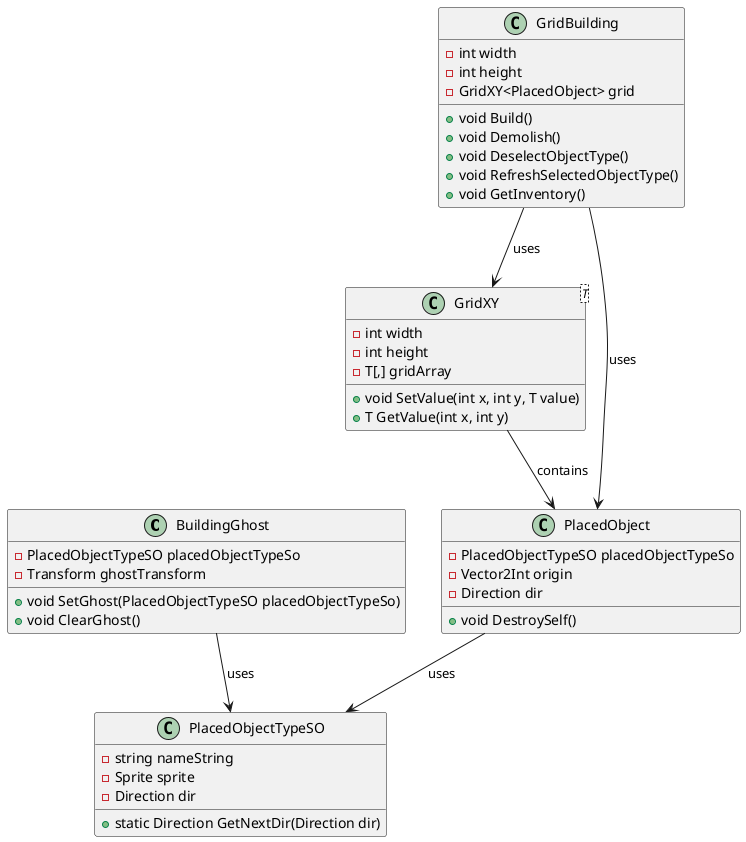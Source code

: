 @startuml

class BuildingGhost {
-PlacedObjectTypeSO placedObjectTypeSo
    -Transform ghostTransform
    +void SetGhost(PlacedObjectTypeSO placedObjectTypeSo)
+void ClearGhost()
}

class GridBuilding {
-int width
    -int height
    -GridXY<PlacedObject> grid
    +void Build()
+void Demolish()
+void DeselectObjectType()
+void RefreshSelectedObjectType()
+void GetInventory()
}

class GridXY<T> {
-int width
    -int height
    -T[,] gridArray
    +void SetValue(int x, int y, T value)
+T GetValue(int x, int y)
}

class PlacedObject {
-PlacedObjectTypeSO placedObjectTypeSo
    -Vector2Int origin
    -Direction dir
    +void DestroySelf()
}

class PlacedObjectTypeSO {
-string nameString
    -Sprite sprite
    -Direction dir
    +static Direction GetNextDir(Direction dir)
}

BuildingGhost --> PlacedObjectTypeSO : uses
GridBuilding --> GridXY : uses
GridBuilding --> PlacedObject : uses
GridXY --> PlacedObject : contains
PlacedObject --> PlacedObjectTypeSO : uses

@enduml
